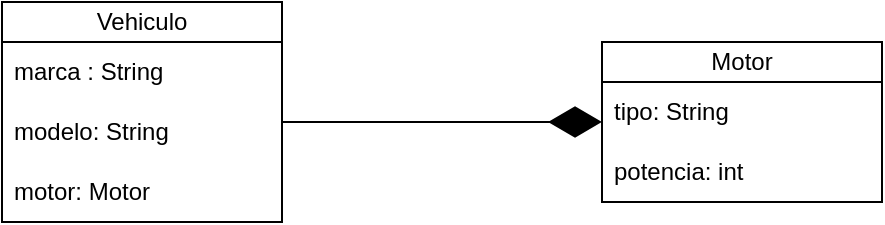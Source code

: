 <mxfile version="26.0.12">
  <diagram name="Página-1" id="fQO9PmMJyNzncCi0-1K4">
    <mxGraphModel dx="880" dy="468" grid="1" gridSize="10" guides="1" tooltips="1" connect="1" arrows="1" fold="1" page="1" pageScale="1" pageWidth="827" pageHeight="1169" math="0" shadow="0">
      <root>
        <mxCell id="0" />
        <mxCell id="1" parent="0" />
        <mxCell id="Tj-qd6AVaFnKxzWXpcDw-1" value="Vehiculo" style="swimlane;fontStyle=0;childLayout=stackLayout;horizontal=1;startSize=20;horizontalStack=0;resizeParent=1;resizeParentMax=0;resizeLast=0;collapsible=1;marginBottom=0;whiteSpace=wrap;html=1;" vertex="1" parent="1">
          <mxGeometry x="210" y="70" width="140" height="110" as="geometry" />
        </mxCell>
        <mxCell id="Tj-qd6AVaFnKxzWXpcDw-2" value="marca : String" style="text;strokeColor=none;fillColor=none;align=left;verticalAlign=middle;spacingLeft=4;spacingRight=4;overflow=hidden;points=[[0,0.5],[1,0.5]];portConstraint=eastwest;rotatable=0;whiteSpace=wrap;html=1;" vertex="1" parent="Tj-qd6AVaFnKxzWXpcDw-1">
          <mxGeometry y="20" width="140" height="30" as="geometry" />
        </mxCell>
        <mxCell id="Tj-qd6AVaFnKxzWXpcDw-3" value="modelo: String" style="text;strokeColor=none;fillColor=none;align=left;verticalAlign=middle;spacingLeft=4;spacingRight=4;overflow=hidden;points=[[0,0.5],[1,0.5]];portConstraint=eastwest;rotatable=0;whiteSpace=wrap;html=1;" vertex="1" parent="Tj-qd6AVaFnKxzWXpcDw-1">
          <mxGeometry y="50" width="140" height="30" as="geometry" />
        </mxCell>
        <mxCell id="Tj-qd6AVaFnKxzWXpcDw-4" value="motor: Motor" style="text;strokeColor=none;fillColor=none;align=left;verticalAlign=middle;spacingLeft=4;spacingRight=4;overflow=hidden;points=[[0,0.5],[1,0.5]];portConstraint=eastwest;rotatable=0;whiteSpace=wrap;html=1;" vertex="1" parent="Tj-qd6AVaFnKxzWXpcDw-1">
          <mxGeometry y="80" width="140" height="30" as="geometry" />
        </mxCell>
        <mxCell id="Tj-qd6AVaFnKxzWXpcDw-5" value="Motor" style="swimlane;fontStyle=0;childLayout=stackLayout;horizontal=1;startSize=20;horizontalStack=0;resizeParent=1;resizeParentMax=0;resizeLast=0;collapsible=1;marginBottom=0;whiteSpace=wrap;html=1;" vertex="1" parent="1">
          <mxGeometry x="510" y="90" width="140" height="80" as="geometry" />
        </mxCell>
        <mxCell id="Tj-qd6AVaFnKxzWXpcDw-6" value="tipo: String" style="text;strokeColor=none;fillColor=none;align=left;verticalAlign=middle;spacingLeft=4;spacingRight=4;overflow=hidden;points=[[0,0.5],[1,0.5]];portConstraint=eastwest;rotatable=0;whiteSpace=wrap;html=1;" vertex="1" parent="Tj-qd6AVaFnKxzWXpcDw-5">
          <mxGeometry y="20" width="140" height="30" as="geometry" />
        </mxCell>
        <mxCell id="Tj-qd6AVaFnKxzWXpcDw-7" value="potencia: int" style="text;strokeColor=none;fillColor=none;align=left;verticalAlign=middle;spacingLeft=4;spacingRight=4;overflow=hidden;points=[[0,0.5],[1,0.5]];portConstraint=eastwest;rotatable=0;whiteSpace=wrap;html=1;" vertex="1" parent="Tj-qd6AVaFnKxzWXpcDw-5">
          <mxGeometry y="50" width="140" height="30" as="geometry" />
        </mxCell>
        <mxCell id="Tj-qd6AVaFnKxzWXpcDw-9" value="" style="endArrow=diamondThin;endFill=1;endSize=24;html=1;rounded=0;" edge="1" parent="1">
          <mxGeometry width="160" relative="1" as="geometry">
            <mxPoint x="350" y="130" as="sourcePoint" />
            <mxPoint x="510" y="130" as="targetPoint" />
          </mxGeometry>
        </mxCell>
      </root>
    </mxGraphModel>
  </diagram>
</mxfile>
